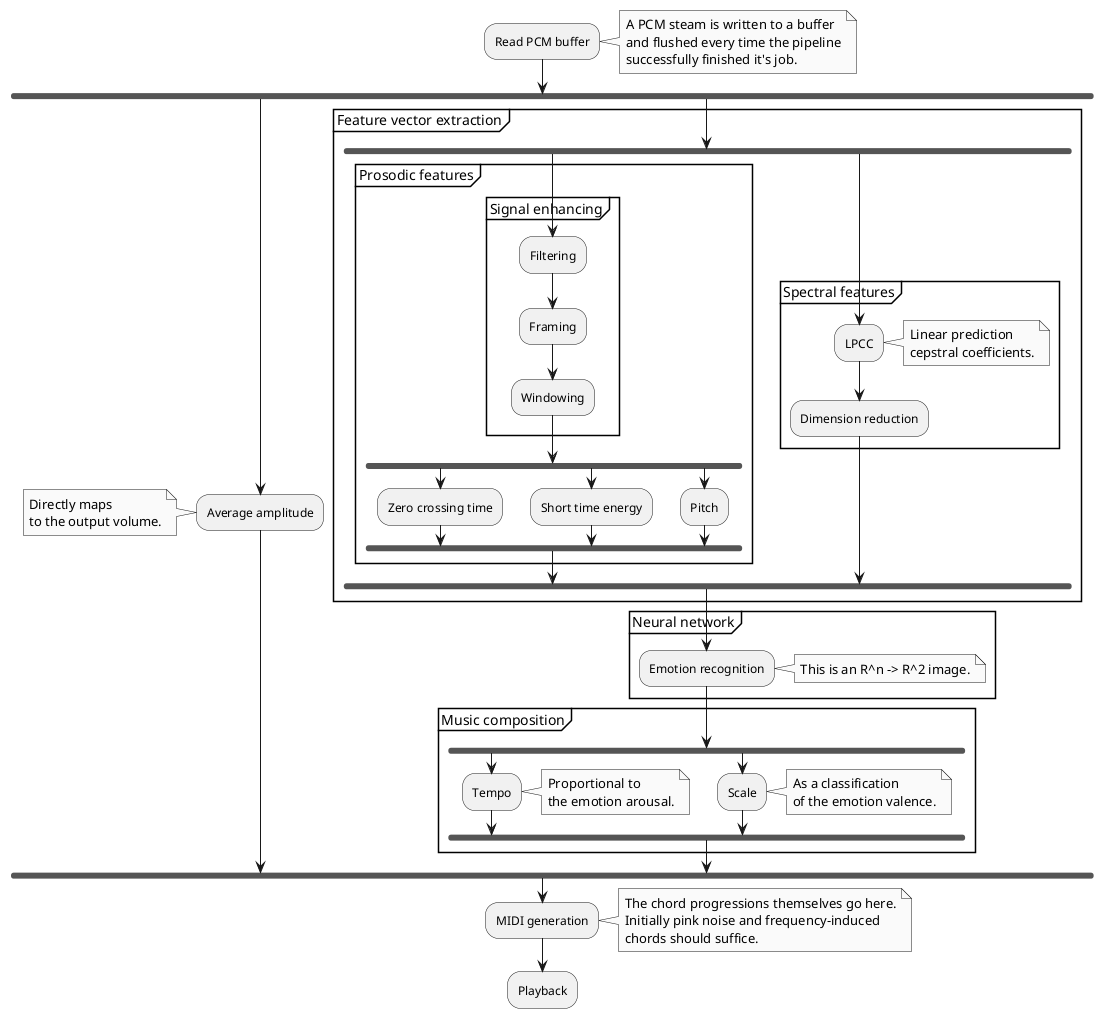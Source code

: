 This is a PlantUML file (http://plantuml.com/).

@startuml

skinparam monochrome true

:Read PCM buffer;

note right
    A PCM steam is written to a buffer
    and flushed every time the pipeline
    successfully finished it's job.
end note

fork
    :Average amplitude;

    note left
        Directly maps
        to the output volume.
    end note

fork again
    partition "Feature vector extraction" {
        fork
            partition "Prosodic features" {
                partition "Signal enhancing" {
                    :Filtering;
                    :Framing;
                    :Windowing;
                }

                fork
                    :Zero crossing time;
                fork again
                    :Short time energy;
                fork again
                    :Pitch;
                end fork
            }

        fork again
            partition "Spectral features" {
                :LPCC;

                note right
                    Linear prediction
                    cepstral coefficients.
                end note

                :Dimension reduction;
            }

        end fork
    }

    partition "Neural network" {
        :Emotion recognition;

        note right
            This is an R^n -> R^2 image.
        end note
    }

partition "Music composition" {
    fork
        :Tempo;

        note right
            Proportional to
            the emotion arousal.
        end note
    fork again
        :Scale;

        note right
            As a classification
            of the emotion valence.
        end note
    end fork
}

end fork

:MIDI generation;

note right
    The chord progressions themselves go here.
    Initially pink noise and frequency-induced
    chords should suffice.
end note

:Playback;

@enduml

